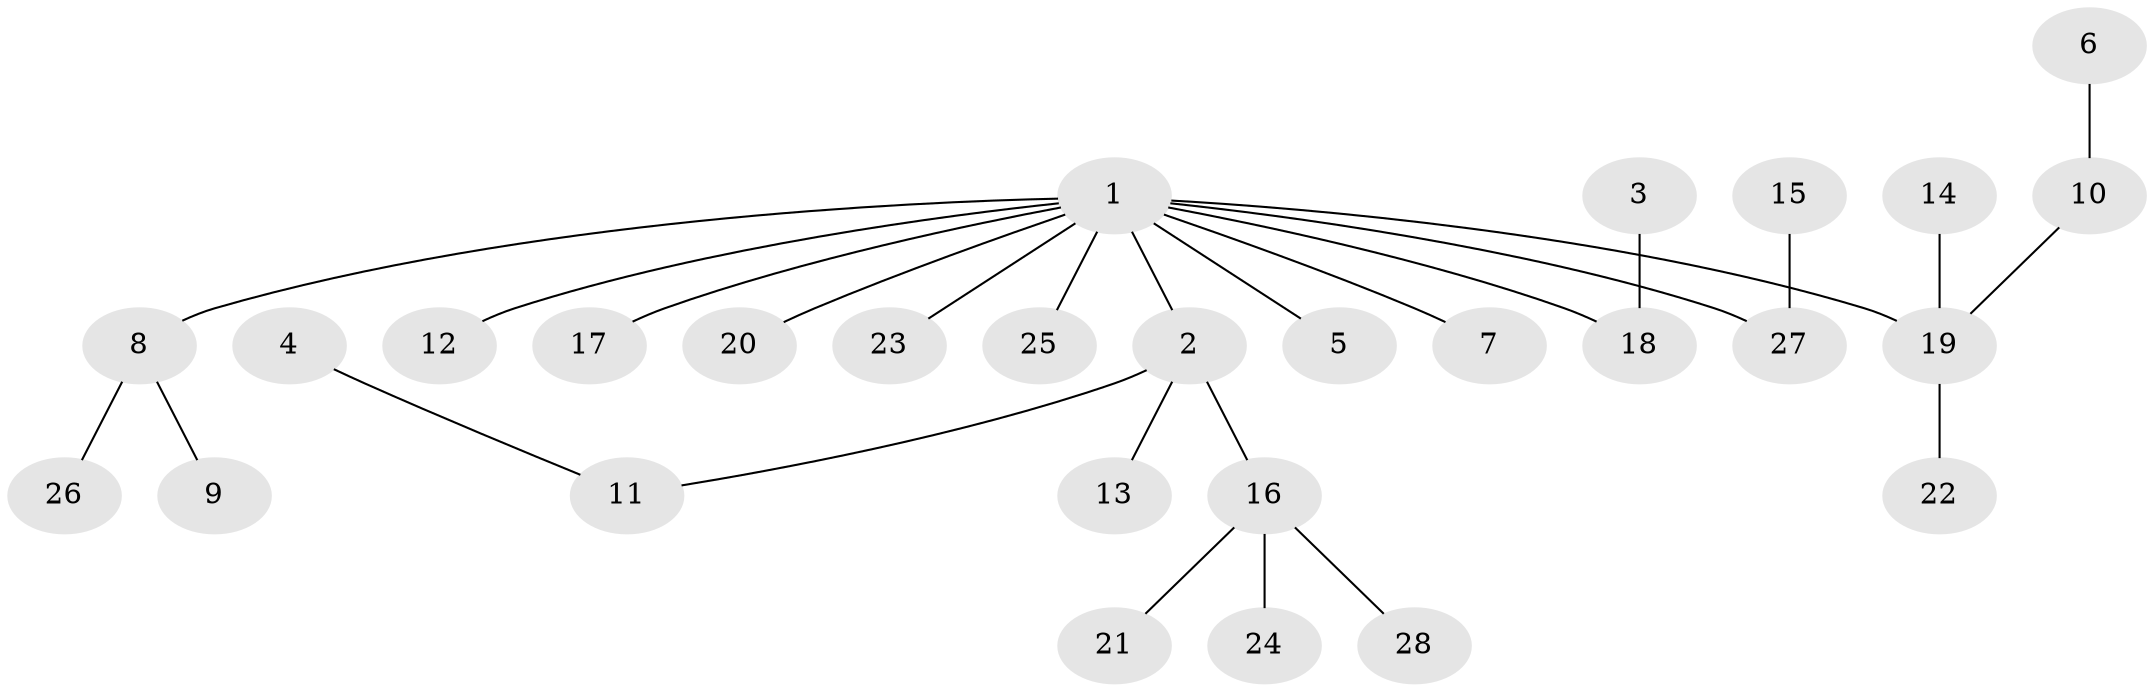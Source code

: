 // original degree distribution, {6: 0.017857142857142856, 8: 0.017857142857142856, 4: 0.07142857142857142, 2: 0.25, 3: 0.10714285714285714, 1: 0.5178571428571429, 5: 0.017857142857142856}
// Generated by graph-tools (version 1.1) at 2025/26/03/09/25 03:26:28]
// undirected, 28 vertices, 27 edges
graph export_dot {
graph [start="1"]
  node [color=gray90,style=filled];
  1;
  2;
  3;
  4;
  5;
  6;
  7;
  8;
  9;
  10;
  11;
  12;
  13;
  14;
  15;
  16;
  17;
  18;
  19;
  20;
  21;
  22;
  23;
  24;
  25;
  26;
  27;
  28;
  1 -- 2 [weight=1.0];
  1 -- 5 [weight=1.0];
  1 -- 7 [weight=1.0];
  1 -- 8 [weight=1.0];
  1 -- 12 [weight=1.0];
  1 -- 17 [weight=1.0];
  1 -- 18 [weight=1.0];
  1 -- 19 [weight=1.0];
  1 -- 20 [weight=1.0];
  1 -- 23 [weight=1.0];
  1 -- 25 [weight=1.0];
  1 -- 27 [weight=1.0];
  2 -- 11 [weight=1.0];
  2 -- 13 [weight=1.0];
  2 -- 16 [weight=1.0];
  3 -- 18 [weight=1.0];
  4 -- 11 [weight=1.0];
  6 -- 10 [weight=1.0];
  8 -- 9 [weight=1.0];
  8 -- 26 [weight=1.0];
  10 -- 19 [weight=1.0];
  14 -- 19 [weight=1.0];
  15 -- 27 [weight=1.0];
  16 -- 21 [weight=1.0];
  16 -- 24 [weight=1.0];
  16 -- 28 [weight=1.0];
  19 -- 22 [weight=1.0];
}
